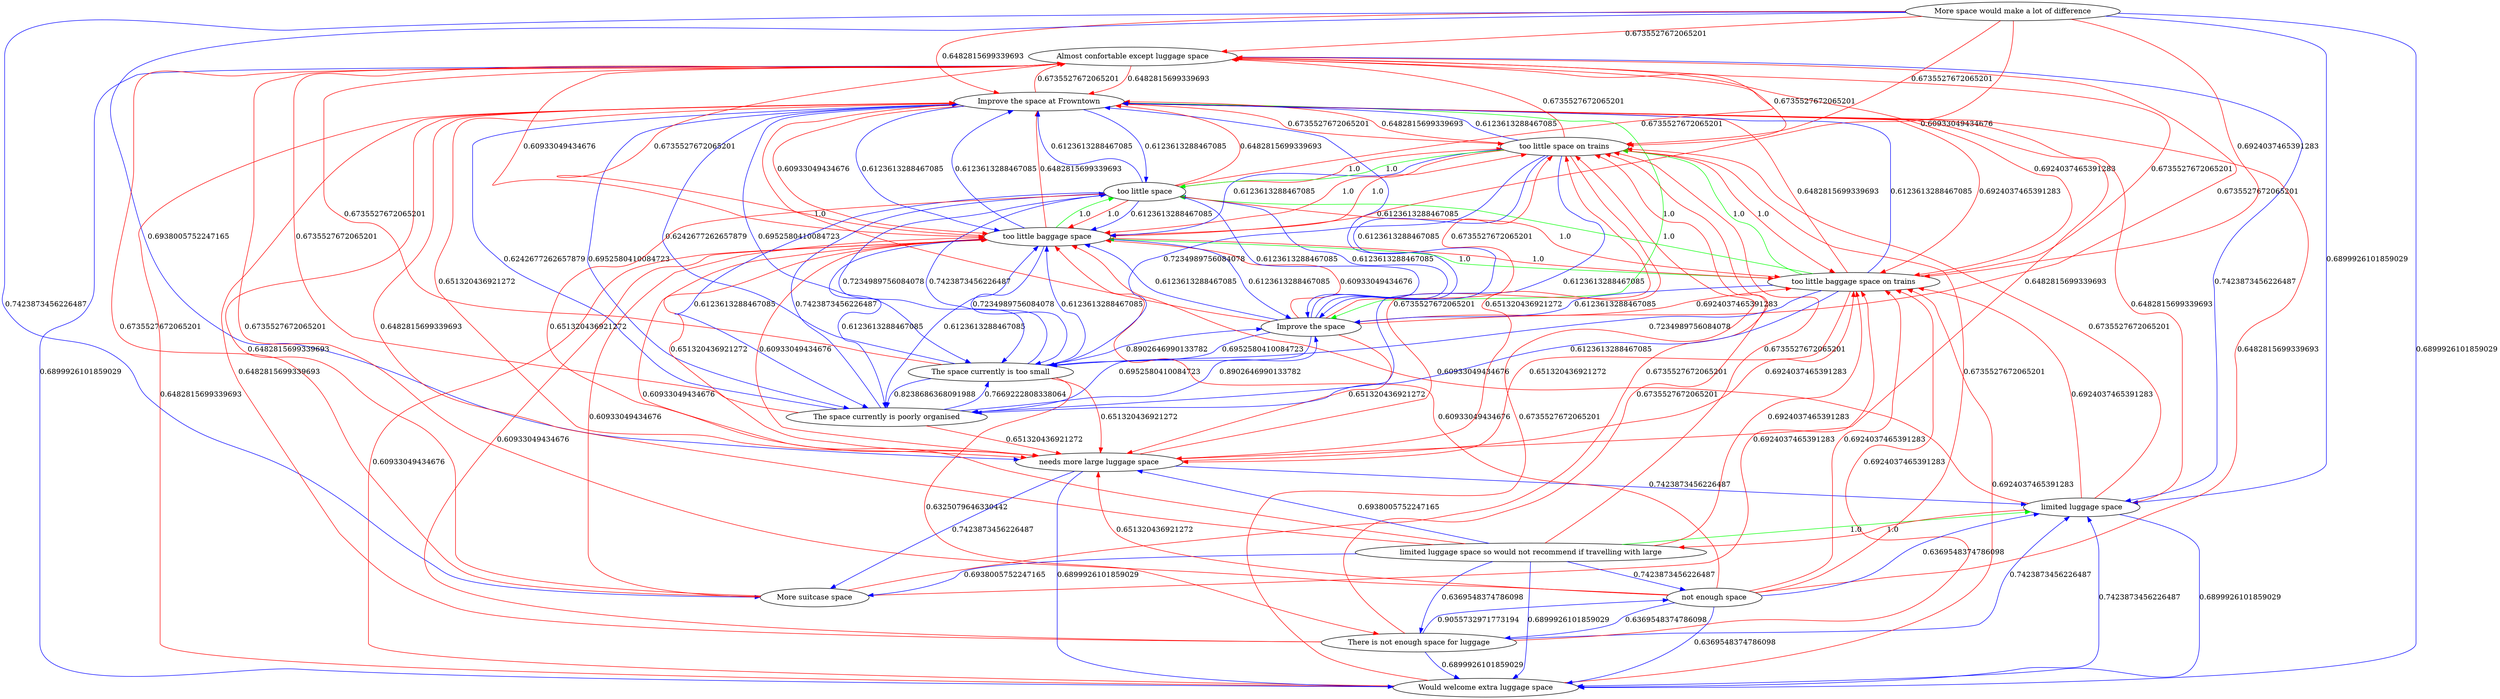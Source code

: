 digraph rawGraph {
"Almost confortable except luggage space";"Improve the space at Frowntown";"Improve the space";"More space would make a lot of difference";"More suitcase space";"The space currently is poorly organised";"The space currently is too small";"There is not enough space for luggage";"Would welcome extra luggage space";"limited luggage space so would not recommend if travelling with large";"limited luggage space";"needs more large luggage space";"not enough space";"too little baggage space on trains";"too little baggage space";"too little space";"too little space on trains";"Improve the space at Frowntown" -> "Improve the space" [label=1.0] [color=green]
"Improve the space" -> "Improve the space at Frowntown" [label=1.0] [color=red]
"Almost confortable except luggage space" -> "Improve the space at Frowntown" [label=0.6482815699339693] [color=red]
"Improve the space at Frowntown" -> "Almost confortable except luggage space" [label=0.6735527672065201] [color=red]
"Improve the space" -> "Almost confortable except luggage space" [label=0.6735527672065201] [color=red]
"More space would make a lot of difference" -> "Almost confortable except luggage space" [label=0.6735527672065201] [color=red]
"More space would make a lot of difference" -> "Improve the space at Frowntown" [label=0.6482815699339693] [color=red]
"More space would make a lot of difference" -> "More suitcase space" [label=0.7423873456226487] [color=blue]
"More suitcase space" -> "Almost confortable except luggage space" [label=0.6735527672065201] [color=red]
"More suitcase space" -> "Improve the space at Frowntown" [label=0.6482815699339693] [color=red]
"Improve the space at Frowntown" -> "The space currently is poorly organised" [label=0.6952580410084723] [color=blue]
"Improve the space" -> "The space currently is poorly organised" [label=0.6952580410084723] [color=blue]
"The space currently is poorly organised" -> "Almost confortable except luggage space" [label=0.6735527672065201] [color=red]
"The space currently is poorly organised" -> "Improve the space at Frowntown" [label=0.6242677262657879] [color=blue]
"The space currently is poorly organised" -> "Improve the space" [label=0.8902646990133782] [color=blue]
"Improve the space at Frowntown" -> "The space currently is too small" [label=0.6952580410084723] [color=blue]
"Improve the space" -> "The space currently is too small" [label=0.6952580410084723] [color=blue]
"The space currently is poorly organised" -> "The space currently is too small" [label=0.7669222808338064] [color=blue]
"The space currently is too small" -> "Almost confortable except luggage space" [label=0.6735527672065201] [color=red]
"The space currently is too small" -> "Improve the space at Frowntown" [label=0.6242677262657879] [color=blue]
"The space currently is too small" -> "Improve the space" [label=0.8902646990133782] [color=blue]
"The space currently is too small" -> "The space currently is poorly organised" [label=0.8238686368091988] [color=blue]
"The space currently is too small" -> "There is not enough space for luggage" [label=0.6325079646330442] [color=red]
"There is not enough space for luggage" -> "Improve the space at Frowntown" [label=0.6482815699339693] [color=red]
"Almost confortable except luggage space" -> "Would welcome extra luggage space" [label=0.6899926101859029] [color=blue]
"There is not enough space for luggage" -> "Would welcome extra luggage space" [label=0.6899926101859029] [color=blue]
"Would welcome extra luggage space" -> "Improve the space at Frowntown" [label=0.6482815699339693] [color=red]
"limited luggage space so would not recommend if travelling with large" -> "limited luggage space" [label=1.0] [color=green]
"limited luggage space" -> "limited luggage space so would not recommend if travelling with large" [label=1.0] [color=red]
"Almost confortable except luggage space" -> "limited luggage space" [label=0.7423873456226487] [color=blue]
"There is not enough space for luggage" -> "limited luggage space" [label=0.7423873456226487] [color=blue]
"Would welcome extra luggage space" -> "limited luggage space" [label=0.7423873456226487] [color=blue]
"limited luggage space so would not recommend if travelling with large" -> "Improve the space at Frowntown" [label=0.6482815699339693] [color=red]
"limited luggage space so would not recommend if travelling with large" -> "There is not enough space for luggage" [label=0.6369548374786098] [color=blue]
"limited luggage space so would not recommend if travelling with large" -> "Would welcome extra luggage space" [label=0.6899926101859029] [color=blue]
"limited luggage space" -> "Improve the space at Frowntown" [label=0.6482815699339693] [color=red]
"limited luggage space" -> "Would welcome extra luggage space" [label=0.6899926101859029] [color=blue]
"Improve the space at Frowntown" -> "needs more large luggage space" [label=0.651320436921272] [color=red]
"Improve the space" -> "needs more large luggage space" [label=0.651320436921272] [color=red]
"More space would make a lot of difference" -> "needs more large luggage space" [label=0.6938005752247165] [color=blue]
"The space currently is poorly organised" -> "needs more large luggage space" [label=0.651320436921272] [color=red]
"The space currently is too small" -> "needs more large luggage space" [label=0.651320436921272] [color=red]
"limited luggage space so would not recommend if travelling with large" -> "needs more large luggage space" [label=0.6938005752247165] [color=blue]
"needs more large luggage space" -> "Improve the space at Frowntown" [label=0.6482815699339693] [color=red]
"needs more large luggage space" -> "More suitcase space" [label=0.7423873456226487] [color=blue]
"needs more large luggage space" -> "Would welcome extra luggage space" [label=0.6899926101859029] [color=blue]
"needs more large luggage space" -> "limited luggage space" [label=0.7423873456226487] [color=blue]
"There is not enough space for luggage" -> "not enough space" [label=0.9055732971773194] [color=blue]
"limited luggage space so would not recommend if travelling with large" -> "not enough space" [label=0.7423873456226487] [color=blue]
"not enough space" -> "Almost confortable except luggage space" [label=0.6735527672065201] [color=red]
"not enough space" -> "Improve the space at Frowntown" [label=0.6482815699339693] [color=red]
"not enough space" -> "There is not enough space for luggage" [label=0.6369548374786098] [color=blue]
"not enough space" -> "needs more large luggage space" [label=0.651320436921272] [color=red]
"too little baggage space on trains" -> "too little baggage space" [label=1.0] [color=green]
"too little baggage space" -> "too little space" [label=1.0] [color=green]
"too little baggage space on trains" -> "too little space on trains" [label=1.0] [color=green]
"too little space on trains" -> "too little space" [label=1.0] [color=green]
"too little baggage space on trains" -> "too little space" [label=1.0] [color=green]
"too little baggage space" -> "too little baggage space on trains" [label=1.0] [color=red]
"too little baggage space" -> "too little space on trains" [label=1.0] [color=red]
"too little space" -> "too little baggage space on trains" [label=1.0] [color=red]
"too little space" -> "too little baggage space" [label=1.0] [color=red]
"too little space" -> "too little space on trains" [label=1.0] [color=red]
"too little space on trains" -> "too little baggage space on trains" [label=1.0] [color=red]
"too little space on trains" -> "too little baggage space" [label=1.0] [color=red]
"Almost confortable except luggage space" -> "too little baggage space on trains" [label=0.6924037465391283] [color=red]
"Almost confortable except luggage space" -> "too little baggage space" [label=0.60933049434676] [color=red]
"Almost confortable except luggage space" -> "too little space on trains" [label=0.6735527672065201] [color=red]
"Improve the space at Frowntown" -> "too little baggage space on trains" [label=0.6924037465391283] [color=red]
"Improve the space at Frowntown" -> "too little baggage space" [label=0.60933049434676] [color=red]
"Improve the space at Frowntown" -> "too little space on trains" [label=0.6735527672065201] [color=red]
"Improve the space" -> "too little baggage space on trains" [label=0.6924037465391283] [color=red]
"Improve the space" -> "too little baggage space" [label=0.60933049434676] [color=red]
"Improve the space" -> "too little space on trains" [label=0.6735527672065201] [color=red]
"More space would make a lot of difference" -> "too little baggage space on trains" [label=0.6924037465391283] [color=red]
"More space would make a lot of difference" -> "too little baggage space" [label=0.60933049434676] [color=red]
"More space would make a lot of difference" -> "too little space on trains" [label=0.6735527672065201] [color=red]
"More suitcase space" -> "too little baggage space on trains" [label=0.6924037465391283] [color=red]
"More suitcase space" -> "too little baggage space" [label=0.60933049434676] [color=red]
"More suitcase space" -> "too little space on trains" [label=0.6735527672065201] [color=red]
"The space currently is poorly organised" -> "too little baggage space" [label=0.6123613288467085] [color=blue]
"The space currently is poorly organised" -> "too little space" [label=0.7423873456226487] [color=blue]
"The space currently is too small" -> "too little baggage space" [label=0.6123613288467085] [color=blue]
"The space currently is too small" -> "too little space" [label=0.7423873456226487] [color=blue]
"There is not enough space for luggage" -> "too little baggage space on trains" [label=0.6924037465391283] [color=red]
"There is not enough space for luggage" -> "too little baggage space" [label=0.60933049434676] [color=red]
"There is not enough space for luggage" -> "too little space on trains" [label=0.6735527672065201] [color=red]
"Would welcome extra luggage space" -> "too little baggage space on trains" [label=0.6924037465391283] [color=red]
"Would welcome extra luggage space" -> "too little baggage space" [label=0.60933049434676] [color=red]
"Would welcome extra luggage space" -> "too little space on trains" [label=0.6735527672065201] [color=red]
"limited luggage space so would not recommend if travelling with large" -> "too little baggage space on trains" [label=0.6924037465391283] [color=red]
"limited luggage space so would not recommend if travelling with large" -> "too little baggage space" [label=0.60933049434676] [color=red]
"limited luggage space so would not recommend if travelling with large" -> "too little space on trains" [label=0.6735527672065201] [color=red]
"limited luggage space" -> "too little baggage space on trains" [label=0.6924037465391283] [color=red]
"limited luggage space" -> "too little baggage space" [label=0.60933049434676] [color=red]
"limited luggage space" -> "too little space on trains" [label=0.6735527672065201] [color=red]
"needs more large luggage space" -> "too little baggage space on trains" [label=0.6924037465391283] [color=red]
"needs more large luggage space" -> "too little baggage space" [label=0.60933049434676] [color=red]
"needs more large luggage space" -> "too little space on trains" [label=0.6735527672065201] [color=red]
"not enough space" -> "too little baggage space on trains" [label=0.6924037465391283] [color=red]
"not enough space" -> "too little baggage space" [label=0.60933049434676] [color=red]
"not enough space" -> "too little space on trains" [label=0.6735527672065201] [color=red]
"too little baggage space on trains" -> "Almost confortable except luggage space" [label=0.6735527672065201] [color=red]
"too little baggage space on trains" -> "Improve the space at Frowntown" [label=0.6482815699339693] [color=red]
"too little baggage space on trains" -> "The space currently is too small" [label=0.7234989756084078] [color=blue]
"too little baggage space on trains" -> "needs more large luggage space" [label=0.651320436921272] [color=red]
"too little baggage space" -> "Almost confortable except luggage space" [label=0.6735527672065201] [color=red]
"too little baggage space" -> "Improve the space at Frowntown" [label=0.6482815699339693] [color=red]
"too little baggage space" -> "The space currently is too small" [label=0.7234989756084078] [color=blue]
"too little baggage space" -> "needs more large luggage space" [label=0.651320436921272] [color=red]
"too little space" -> "Almost confortable except luggage space" [label=0.6735527672065201] [color=red]
"too little space" -> "Improve the space at Frowntown" [label=0.6482815699339693] [color=red]
"too little space" -> "The space currently is too small" [label=0.7234989756084078] [color=blue]
"too little space" -> "needs more large luggage space" [label=0.651320436921272] [color=red]
"too little space on trains" -> "Almost confortable except luggage space" [label=0.6735527672065201] [color=red]
"too little space on trains" -> "Improve the space at Frowntown" [label=0.6482815699339693] [color=red]
"too little space on trains" -> "The space currently is too small" [label=0.7234989756084078] [color=blue]
"too little space on trains" -> "needs more large luggage space" [label=0.651320436921272] [color=red]
"Improve the space at Frowntown" -> "too little baggage space" [label=0.6123613288467085] [color=blue]
"Improve the space at Frowntown" -> "too little space" [label=0.6123613288467085] [color=blue]
"Improve the space" -> "too little baggage space" [label=0.6123613288467085] [color=blue]
"Improve the space" -> "too little space" [label=0.6123613288467085] [color=blue]
"Improve the space" -> "Improve the space at Frowntown" [label=0.6123613288467085] [color=blue]
"More space would make a lot of difference" -> "Would welcome extra luggage space" [label=0.6899926101859029] [color=blue]
"More space would make a lot of difference" -> "limited luggage space" [label=0.6899926101859029] [color=blue]
"limited luggage space so would not recommend if travelling with large" -> "More suitcase space" [label=0.6938005752247165] [color=blue]
"not enough space" -> "Would welcome extra luggage space" [label=0.6369548374786098] [color=blue]
"not enough space" -> "limited luggage space" [label=0.6369548374786098] [color=blue]
"too little baggage space on trains" -> "The space currently is poorly organised" [label=0.6123613288467085] [color=blue]
"too little baggage space on trains" -> "Improve the space at Frowntown" [label=0.6123613288467085] [color=blue]
"too little baggage space on trains" -> "Improve the space" [label=0.6123613288467085] [color=blue]
"too little baggage space" -> "The space currently is poorly organised" [label=0.6123613288467085] [color=blue]
"too little baggage space" -> "Improve the space at Frowntown" [label=0.6123613288467085] [color=blue]
"too little baggage space" -> "Improve the space" [label=0.6123613288467085] [color=blue]
"too little space" -> "too little baggage space" [label=0.6123613288467085] [color=blue]
"too little space" -> "The space currently is poorly organised" [label=0.6123613288467085] [color=blue]
"too little space" -> "Improve the space at Frowntown" [label=0.6123613288467085] [color=blue]
"too little space" -> "Improve the space" [label=0.6123613288467085] [color=blue]
"too little space on trains" -> "too little baggage space" [label=0.6123613288467085] [color=blue]
"too little space on trains" -> "The space currently is poorly organised" [label=0.6123613288467085] [color=blue]
"too little space on trains" -> "Improve the space at Frowntown" [label=0.6123613288467085] [color=blue]
"too little space on trains" -> "Improve the space" [label=0.6123613288467085] [color=blue]
}